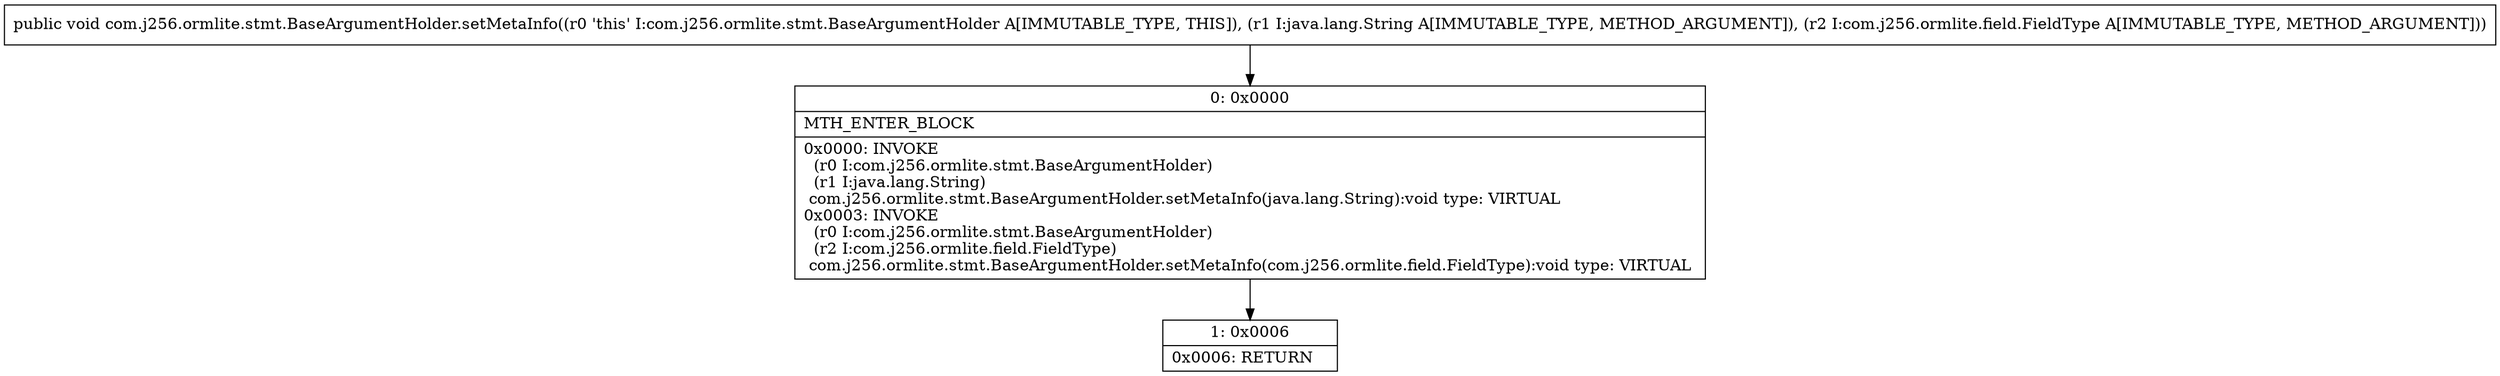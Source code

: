 digraph "CFG forcom.j256.ormlite.stmt.BaseArgumentHolder.setMetaInfo(Ljava\/lang\/String;Lcom\/j256\/ormlite\/field\/FieldType;)V" {
Node_0 [shape=record,label="{0\:\ 0x0000|MTH_ENTER_BLOCK\l|0x0000: INVOKE  \l  (r0 I:com.j256.ormlite.stmt.BaseArgumentHolder)\l  (r1 I:java.lang.String)\l com.j256.ormlite.stmt.BaseArgumentHolder.setMetaInfo(java.lang.String):void type: VIRTUAL \l0x0003: INVOKE  \l  (r0 I:com.j256.ormlite.stmt.BaseArgumentHolder)\l  (r2 I:com.j256.ormlite.field.FieldType)\l com.j256.ormlite.stmt.BaseArgumentHolder.setMetaInfo(com.j256.ormlite.field.FieldType):void type: VIRTUAL \l}"];
Node_1 [shape=record,label="{1\:\ 0x0006|0x0006: RETURN   \l}"];
MethodNode[shape=record,label="{public void com.j256.ormlite.stmt.BaseArgumentHolder.setMetaInfo((r0 'this' I:com.j256.ormlite.stmt.BaseArgumentHolder A[IMMUTABLE_TYPE, THIS]), (r1 I:java.lang.String A[IMMUTABLE_TYPE, METHOD_ARGUMENT]), (r2 I:com.j256.ormlite.field.FieldType A[IMMUTABLE_TYPE, METHOD_ARGUMENT])) }"];
MethodNode -> Node_0;
Node_0 -> Node_1;
}

